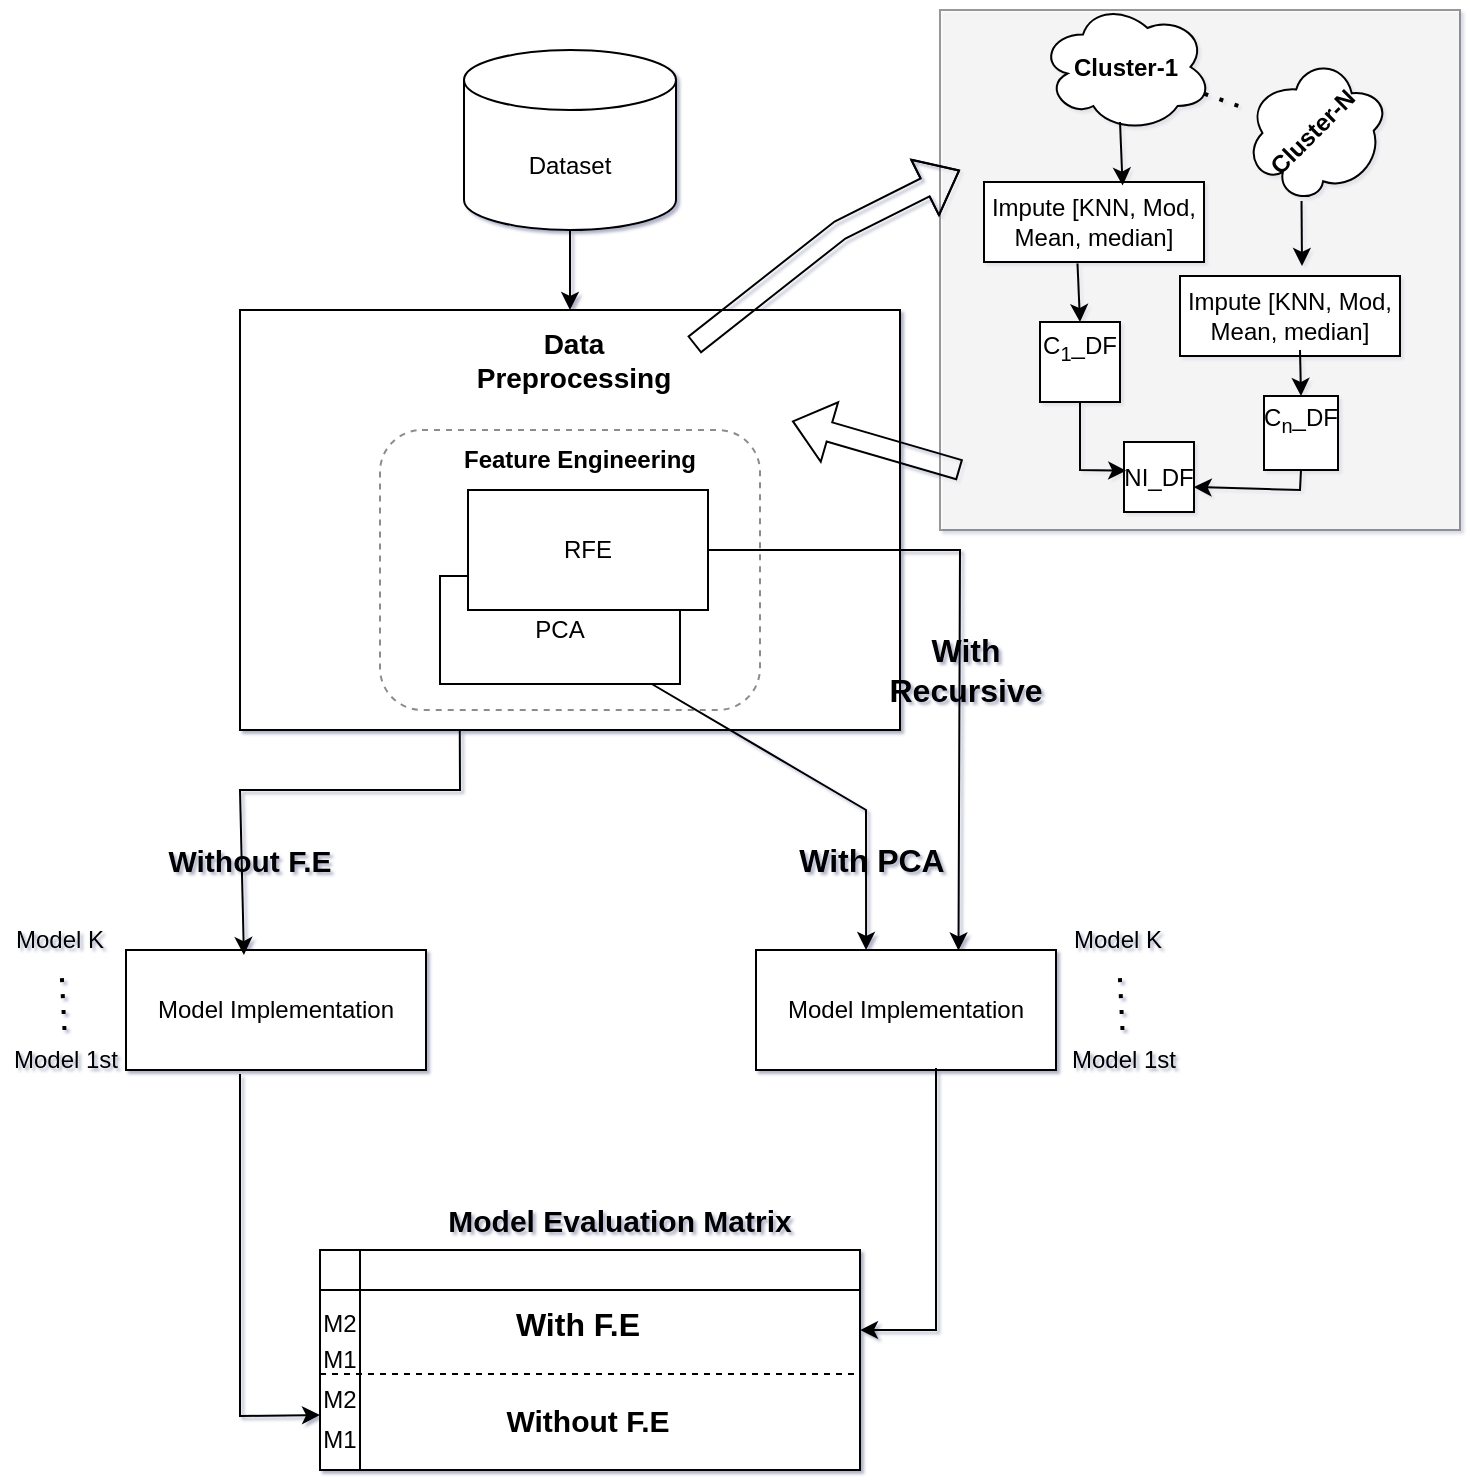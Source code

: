 <mxfile version="23.1.7" type="github" pages="2">
  <diagram name="Page-1" id="6et_J9E4sg6bof_DBtYU">
    <mxGraphModel dx="1114" dy="693" grid="0" gridSize="10" guides="1" tooltips="1" connect="1" arrows="1" fold="1" page="1" pageScale="1" pageWidth="827" pageHeight="1169" background="#ffffff" math="0" shadow="1">
      <root>
        <mxCell id="0" />
        <mxCell id="1" parent="0" />
        <mxCell id="UqALLDtSSZnSQeG7DkNx-99" value="" style="group" parent="1" vertex="1" connectable="0">
          <mxGeometry x="40" y="20" width="730" height="734" as="geometry" />
        </mxCell>
        <mxCell id="UqALLDtSSZnSQeG7DkNx-3" value="" style="rounded=0;whiteSpace=wrap;html=1;opacity=0;" parent="UqALLDtSSZnSQeG7DkNx-99" vertex="1">
          <mxGeometry x="120" y="194" width="40" as="geometry" />
        </mxCell>
        <mxCell id="UqALLDtSSZnSQeG7DkNx-5" value="" style="rounded=0;whiteSpace=wrap;html=1;" parent="UqALLDtSSZnSQeG7DkNx-99" vertex="1">
          <mxGeometry x="120" y="154" width="330" height="210" as="geometry" />
        </mxCell>
        <mxCell id="UqALLDtSSZnSQeG7DkNx-6" value="Dataset" style="shape=cylinder3;whiteSpace=wrap;html=1;boundedLbl=1;backgroundOutline=1;size=15;" parent="UqALLDtSSZnSQeG7DkNx-99" vertex="1">
          <mxGeometry x="232" y="24" width="106" height="90" as="geometry" />
        </mxCell>
        <mxCell id="UqALLDtSSZnSQeG7DkNx-7" value="&lt;font style=&quot;font-size: 14px;&quot;&gt;&lt;b&gt;Data Preprocessing&lt;/b&gt;&lt;/font&gt;" style="text;html=1;align=center;verticalAlign=middle;whiteSpace=wrap;rounded=0;strokeWidth=8;" parent="UqALLDtSSZnSQeG7DkNx-99" vertex="1">
          <mxGeometry x="227" y="164" width="120" height="30" as="geometry" />
        </mxCell>
        <mxCell id="UqALLDtSSZnSQeG7DkNx-13" value="" style="rounded=1;whiteSpace=wrap;html=1;opacity=45;dashed=1;" parent="UqALLDtSSZnSQeG7DkNx-99" vertex="1">
          <mxGeometry x="190" y="214" width="190" height="140" as="geometry" />
        </mxCell>
        <mxCell id="UqALLDtSSZnSQeG7DkNx-14" value="" style="group" parent="UqALLDtSSZnSQeG7DkNx-99" vertex="1" connectable="0">
          <mxGeometry x="220" y="244" width="134" height="97" as="geometry" />
        </mxCell>
        <mxCell id="UqALLDtSSZnSQeG7DkNx-10" value="PCA" style="rounded=0;whiteSpace=wrap;html=1;" parent="UqALLDtSSZnSQeG7DkNx-14" vertex="1">
          <mxGeometry y="43" width="120" height="54" as="geometry" />
        </mxCell>
        <mxCell id="UqALLDtSSZnSQeG7DkNx-11" value="RFE" style="rounded=0;whiteSpace=wrap;html=1;" parent="UqALLDtSSZnSQeG7DkNx-14" vertex="1">
          <mxGeometry x="14" width="120" height="60" as="geometry" />
        </mxCell>
        <mxCell id="UqALLDtSSZnSQeG7DkNx-15" value="&lt;b&gt;Feature Engineering&lt;/b&gt;" style="text;html=1;align=center;verticalAlign=middle;whiteSpace=wrap;rounded=0;" parent="UqALLDtSSZnSQeG7DkNx-99" vertex="1">
          <mxGeometry x="213" y="214" width="154" height="30" as="geometry" />
        </mxCell>
        <mxCell id="UqALLDtSSZnSQeG7DkNx-18" value="Model Implementation" style="rounded=0;whiteSpace=wrap;html=1;" parent="UqALLDtSSZnSQeG7DkNx-99" vertex="1">
          <mxGeometry x="63" y="474" width="150" height="60" as="geometry" />
        </mxCell>
        <mxCell id="UqALLDtSSZnSQeG7DkNx-19" value="Model Implementation" style="rounded=0;whiteSpace=wrap;html=1;" parent="UqALLDtSSZnSQeG7DkNx-99" vertex="1">
          <mxGeometry x="378" y="474" width="150" height="60" as="geometry" />
        </mxCell>
        <mxCell id="UqALLDtSSZnSQeG7DkNx-21" value="" style="endArrow=classic;html=1;rounded=0;exitX=0.333;exitY=0.998;exitDx=0;exitDy=0;exitPerimeter=0;entryX=0.393;entryY=0.042;entryDx=0;entryDy=0;entryPerimeter=0;" parent="UqALLDtSSZnSQeG7DkNx-99" source="UqALLDtSSZnSQeG7DkNx-5" target="UqALLDtSSZnSQeG7DkNx-18" edge="1">
          <mxGeometry width="50" height="50" relative="1" as="geometry">
            <mxPoint x="270" y="384" as="sourcePoint" />
            <mxPoint x="55" y="474" as="targetPoint" />
            <Array as="points">
              <mxPoint x="230" y="394" />
              <mxPoint x="120" y="394" />
            </Array>
          </mxGeometry>
        </mxCell>
        <mxCell id="UqALLDtSSZnSQeG7DkNx-23" value="&lt;font size=&quot;1&quot; style=&quot;&quot;&gt;&lt;b style=&quot;font-size: 15px;&quot;&gt;Without F.E&lt;/b&gt;&lt;/font&gt;" style="text;html=1;align=center;verticalAlign=middle;whiteSpace=wrap;rounded=0;" parent="UqALLDtSSZnSQeG7DkNx-99" vertex="1">
          <mxGeometry x="50" y="414" width="150" height="30" as="geometry" />
        </mxCell>
        <mxCell id="UqALLDtSSZnSQeG7DkNx-26" value="&lt;b&gt;&lt;font style=&quot;font-size: 16px;&quot;&gt;With PCA&lt;/font&gt;&lt;/b&gt;" style="text;html=1;align=center;verticalAlign=middle;whiteSpace=wrap;rounded=0;" parent="UqALLDtSSZnSQeG7DkNx-99" vertex="1">
          <mxGeometry x="396" y="414" width="80" height="30" as="geometry" />
        </mxCell>
        <mxCell id="UqALLDtSSZnSQeG7DkNx-33" value="" style="group" parent="UqALLDtSSZnSQeG7DkNx-99" vertex="1" connectable="0">
          <mxGeometry y="454" width="63" height="90" as="geometry" />
        </mxCell>
        <mxCell id="UqALLDtSSZnSQeG7DkNx-28" value="Model 1st" style="text;html=1;align=center;verticalAlign=middle;whiteSpace=wrap;rounded=0;" parent="UqALLDtSSZnSQeG7DkNx-33" vertex="1">
          <mxGeometry x="3" y="60" width="60" height="30" as="geometry" />
        </mxCell>
        <mxCell id="UqALLDtSSZnSQeG7DkNx-29" value="Model K" style="text;html=1;align=center;verticalAlign=middle;whiteSpace=wrap;rounded=0;" parent="UqALLDtSSZnSQeG7DkNx-33" vertex="1">
          <mxGeometry width="60" height="30" as="geometry" />
        </mxCell>
        <mxCell id="UqALLDtSSZnSQeG7DkNx-30" value="" style="endArrow=none;dashed=1;html=1;dashPattern=1 3;strokeWidth=2;rounded=0;" parent="UqALLDtSSZnSQeG7DkNx-33" source="UqALLDtSSZnSQeG7DkNx-28" target="UqALLDtSSZnSQeG7DkNx-29" edge="1">
          <mxGeometry width="50" height="50" relative="1" as="geometry">
            <mxPoint x="-10" y="70" as="sourcePoint" />
            <mxPoint x="40" y="20" as="targetPoint" />
          </mxGeometry>
        </mxCell>
        <mxCell id="UqALLDtSSZnSQeG7DkNx-34" value="" style="group" parent="UqALLDtSSZnSQeG7DkNx-99" vertex="1" connectable="0">
          <mxGeometry x="529" y="454" width="63" height="90" as="geometry" />
        </mxCell>
        <mxCell id="UqALLDtSSZnSQeG7DkNx-35" value="Model 1st" style="text;html=1;align=center;verticalAlign=middle;whiteSpace=wrap;rounded=0;" parent="UqALLDtSSZnSQeG7DkNx-34" vertex="1">
          <mxGeometry x="3" y="60" width="60" height="30" as="geometry" />
        </mxCell>
        <mxCell id="UqALLDtSSZnSQeG7DkNx-36" value="Model K" style="text;html=1;align=center;verticalAlign=middle;whiteSpace=wrap;rounded=0;" parent="UqALLDtSSZnSQeG7DkNx-34" vertex="1">
          <mxGeometry width="60" height="30" as="geometry" />
        </mxCell>
        <mxCell id="UqALLDtSSZnSQeG7DkNx-37" value="" style="endArrow=none;dashed=1;html=1;dashPattern=1 3;strokeWidth=2;rounded=0;" parent="UqALLDtSSZnSQeG7DkNx-34" source="UqALLDtSSZnSQeG7DkNx-35" target="UqALLDtSSZnSQeG7DkNx-36" edge="1">
          <mxGeometry width="50" height="50" relative="1" as="geometry">
            <mxPoint x="-10" y="70" as="sourcePoint" />
            <mxPoint x="40" y="20" as="targetPoint" />
          </mxGeometry>
        </mxCell>
        <mxCell id="UqALLDtSSZnSQeG7DkNx-47" value="" style="group" parent="UqALLDtSSZnSQeG7DkNx-99" vertex="1" connectable="0">
          <mxGeometry x="160" y="624" width="270" height="110" as="geometry" />
        </mxCell>
        <mxCell id="UqALLDtSSZnSQeG7DkNx-38" value="" style="shape=internalStorage;whiteSpace=wrap;html=1;backgroundOutline=1;" parent="UqALLDtSSZnSQeG7DkNx-47" vertex="1">
          <mxGeometry width="270" height="110" as="geometry" />
        </mxCell>
        <mxCell id="UqALLDtSSZnSQeG7DkNx-45" value="&lt;font size=&quot;1&quot; style=&quot;&quot;&gt;&lt;b style=&quot;font-size: 15px;&quot;&gt;Without F.E&lt;/b&gt;&lt;/font&gt;" style="text;html=1;align=center;verticalAlign=middle;whiteSpace=wrap;rounded=0;" parent="UqALLDtSSZnSQeG7DkNx-47" vertex="1">
          <mxGeometry x="67.72" y="70" width="131.922" height="30" as="geometry" />
        </mxCell>
        <mxCell id="UqALLDtSSZnSQeG7DkNx-46" value="&lt;b&gt;&lt;font style=&quot;font-size: 16px;&quot;&gt;With F.E&lt;/font&gt;&lt;/b&gt;" style="text;html=1;align=center;verticalAlign=middle;whiteSpace=wrap;rounded=0;" parent="UqALLDtSSZnSQeG7DkNx-47" vertex="1">
          <mxGeometry x="94.104" y="22" width="70.358" height="30" as="geometry" />
        </mxCell>
        <mxCell id="UqALLDtSSZnSQeG7DkNx-49" value="" style="endArrow=none;dashed=1;html=1;rounded=0;entryX=1;entryY=0.564;entryDx=0;entryDy=0;exitX=0;exitY=0.564;exitDx=0;exitDy=0;exitPerimeter=0;entryPerimeter=0;" parent="UqALLDtSSZnSQeG7DkNx-47" source="UqALLDtSSZnSQeG7DkNx-38" target="UqALLDtSSZnSQeG7DkNx-38" edge="1">
          <mxGeometry width="50" height="50" relative="1" as="geometry">
            <mxPoint x="26.384" y="90" as="sourcePoint" />
            <mxPoint x="70.358" y="40" as="targetPoint" />
          </mxGeometry>
        </mxCell>
        <mxCell id="UqALLDtSSZnSQeG7DkNx-61" value="M1" style="text;html=1;align=center;verticalAlign=middle;whiteSpace=wrap;rounded=0;" parent="UqALLDtSSZnSQeG7DkNx-47" vertex="1">
          <mxGeometry y="90" width="20" height="10" as="geometry" />
        </mxCell>
        <mxCell id="UqALLDtSSZnSQeG7DkNx-62" value="M2" style="text;html=1;align=center;verticalAlign=middle;whiteSpace=wrap;rounded=0;" parent="UqALLDtSSZnSQeG7DkNx-47" vertex="1">
          <mxGeometry y="70" width="20" height="10" as="geometry" />
        </mxCell>
        <mxCell id="UqALLDtSSZnSQeG7DkNx-65" value="M1" style="text;html=1;align=center;verticalAlign=middle;whiteSpace=wrap;rounded=0;" parent="UqALLDtSSZnSQeG7DkNx-47" vertex="1">
          <mxGeometry y="50" width="20" height="10" as="geometry" />
        </mxCell>
        <mxCell id="UqALLDtSSZnSQeG7DkNx-66" value="M2" style="text;html=1;align=center;verticalAlign=middle;whiteSpace=wrap;rounded=0;" parent="UqALLDtSSZnSQeG7DkNx-47" vertex="1">
          <mxGeometry y="32" width="20" height="10" as="geometry" />
        </mxCell>
        <mxCell id="UqALLDtSSZnSQeG7DkNx-54" value="" style="endArrow=classic;html=1;rounded=0;exitX=0.38;exitY=1.033;exitDx=0;exitDy=0;exitPerimeter=0;entryX=0;entryY=0.75;entryDx=0;entryDy=0;" parent="UqALLDtSSZnSQeG7DkNx-99" source="UqALLDtSSZnSQeG7DkNx-18" target="UqALLDtSSZnSQeG7DkNx-38" edge="1">
          <mxGeometry width="50" height="50" relative="1" as="geometry">
            <mxPoint x="270" y="544" as="sourcePoint" />
            <mxPoint x="320" y="494" as="targetPoint" />
            <Array as="points">
              <mxPoint x="120" y="707" />
            </Array>
          </mxGeometry>
        </mxCell>
        <mxCell id="UqALLDtSSZnSQeG7DkNx-58" value="" style="endArrow=classic;html=1;rounded=0;exitX=0.6;exitY=0.983;exitDx=0;exitDy=0;exitPerimeter=0;entryX=1;entryY=0.364;entryDx=0;entryDy=0;entryPerimeter=0;" parent="UqALLDtSSZnSQeG7DkNx-99" source="UqALLDtSSZnSQeG7DkNx-19" target="UqALLDtSSZnSQeG7DkNx-38" edge="1">
          <mxGeometry width="50" height="50" relative="1" as="geometry">
            <mxPoint x="468" y="533" as="sourcePoint" />
            <mxPoint x="430" y="664" as="targetPoint" />
            <Array as="points">
              <mxPoint x="468" y="664" />
            </Array>
          </mxGeometry>
        </mxCell>
        <mxCell id="UqALLDtSSZnSQeG7DkNx-59" value="&lt;b&gt;&lt;font style=&quot;font-size: 15px;&quot;&gt;Model Evaluation Matrix&lt;/font&gt;&lt;/b&gt;" style="text;html=1;align=center;verticalAlign=middle;whiteSpace=wrap;rounded=0;" parent="UqALLDtSSZnSQeG7DkNx-99" vertex="1">
          <mxGeometry x="220" y="594" width="180" height="30" as="geometry" />
        </mxCell>
        <mxCell id="UqALLDtSSZnSQeG7DkNx-67" value="" style="endArrow=classic;html=1;rounded=0;exitX=0.5;exitY=1;exitDx=0;exitDy=0;exitPerimeter=0;entryX=0.5;entryY=0;entryDx=0;entryDy=0;" parent="UqALLDtSSZnSQeG7DkNx-99" source="UqALLDtSSZnSQeG7DkNx-6" target="UqALLDtSSZnSQeG7DkNx-5" edge="1">
          <mxGeometry width="50" height="50" relative="1" as="geometry">
            <mxPoint x="290" y="124" as="sourcePoint" />
            <mxPoint x="290" y="154" as="targetPoint" />
          </mxGeometry>
        </mxCell>
        <mxCell id="UqALLDtSSZnSQeG7DkNx-68" value="" style="endArrow=classic;html=1;rounded=0;entryX=0.367;entryY=0;entryDx=0;entryDy=0;entryPerimeter=0;" parent="UqALLDtSSZnSQeG7DkNx-99" source="UqALLDtSSZnSQeG7DkNx-10" target="UqALLDtSSZnSQeG7DkNx-19" edge="1">
          <mxGeometry width="50" height="50" relative="1" as="geometry">
            <mxPoint x="350" y="494" as="sourcePoint" />
            <mxPoint x="400" y="444" as="targetPoint" />
            <Array as="points">
              <mxPoint x="433" y="404" />
            </Array>
          </mxGeometry>
        </mxCell>
        <mxCell id="UqALLDtSSZnSQeG7DkNx-69" value="" style="endArrow=classic;html=1;rounded=0;exitX=1;exitY=0.5;exitDx=0;exitDy=0;entryX=0.675;entryY=0.004;entryDx=0;entryDy=0;entryPerimeter=0;" parent="UqALLDtSSZnSQeG7DkNx-99" source="UqALLDtSSZnSQeG7DkNx-11" target="UqALLDtSSZnSQeG7DkNx-19" edge="1">
          <mxGeometry width="50" height="50" relative="1" as="geometry">
            <mxPoint x="350" y="424" as="sourcePoint" />
            <mxPoint x="400" y="374" as="targetPoint" />
            <Array as="points">
              <mxPoint x="480" y="274" />
            </Array>
          </mxGeometry>
        </mxCell>
        <mxCell id="UqALLDtSSZnSQeG7DkNx-78" value="&lt;b&gt;&lt;font style=&quot;font-size: 16px;&quot;&gt;With Recursive&lt;/font&gt;&lt;/b&gt;" style="text;html=1;align=center;verticalAlign=middle;whiteSpace=wrap;rounded=0;" parent="UqALLDtSSZnSQeG7DkNx-99" vertex="1">
          <mxGeometry x="443" y="319" width="80" height="30" as="geometry" />
        </mxCell>
        <mxCell id="UqALLDtSSZnSQeG7DkNx-91" value="" style="whiteSpace=wrap;html=1;aspect=fixed;opacity=40;strokeWidth=1;" parent="UqALLDtSSZnSQeG7DkNx-99" vertex="1">
          <mxGeometry x="470" y="4" width="260" height="260" as="geometry" />
        </mxCell>
        <mxCell id="UqALLDtSSZnSQeG7DkNx-86" value="" style="group" parent="UqALLDtSSZnSQeG7DkNx-99" vertex="1" connectable="0">
          <mxGeometry x="492" width="215.058" height="323" as="geometry" />
        </mxCell>
        <mxCell id="UqALLDtSSZnSQeG7DkNx-70" value="&lt;b&gt;Cluster-1&lt;/b&gt;" style="ellipse;shape=cloud;whiteSpace=wrap;html=1;" parent="UqALLDtSSZnSQeG7DkNx-86" vertex="1">
          <mxGeometry x="28" width="86" height="65" as="geometry" />
        </mxCell>
        <mxCell id="UqALLDtSSZnSQeG7DkNx-71" value="&lt;b&gt;Cluster-N&lt;/b&gt;" style="ellipse;shape=cloud;whiteSpace=wrap;html=1;rotation=-45;" parent="UqALLDtSSZnSQeG7DkNx-86" vertex="1">
          <mxGeometry x="128" y="30" width="73" height="70" as="geometry" />
        </mxCell>
        <mxCell id="UqALLDtSSZnSQeG7DkNx-74" value="Impute [KNN, Mod, Mean, median]" style="rounded=0;whiteSpace=wrap;html=1;" parent="UqALLDtSSZnSQeG7DkNx-86" vertex="1">
          <mxGeometry y="90" width="110" height="40" as="geometry" />
        </mxCell>
        <mxCell id="UqALLDtSSZnSQeG7DkNx-76" value="Impute [KNN, Mod, Mean, median]" style="rounded=0;whiteSpace=wrap;html=1;" parent="UqALLDtSSZnSQeG7DkNx-86" vertex="1">
          <mxGeometry x="98" y="137" width="110" height="40" as="geometry" />
        </mxCell>
        <mxCell id="UqALLDtSSZnSQeG7DkNx-77" value="" style="endArrow=none;dashed=1;html=1;dashPattern=1 3;strokeWidth=2;rounded=0;" parent="UqALLDtSSZnSQeG7DkNx-86" source="UqALLDtSSZnSQeG7DkNx-70" target="UqALLDtSSZnSQeG7DkNx-71" edge="1">
          <mxGeometry width="50" height="50" relative="1" as="geometry">
            <mxPoint x="28" y="150" as="sourcePoint" />
            <mxPoint x="78" y="100" as="targetPoint" />
          </mxGeometry>
        </mxCell>
        <mxCell id="UqALLDtSSZnSQeG7DkNx-79" value="C&lt;sub&gt;1&lt;/sub&gt;_DF&lt;div&gt;&lt;br&gt;&lt;/div&gt;" style="whiteSpace=wrap;html=1;aspect=fixed;" parent="UqALLDtSSZnSQeG7DkNx-86" vertex="1">
          <mxGeometry x="28" y="160" width="40" height="40" as="geometry" />
        </mxCell>
        <mxCell id="UqALLDtSSZnSQeG7DkNx-80" value="C&lt;sub&gt;n&lt;/sub&gt;_DF&lt;div&gt;&lt;br&gt;&lt;/div&gt;" style="whiteSpace=wrap;html=1;aspect=fixed;" parent="UqALLDtSSZnSQeG7DkNx-86" vertex="1">
          <mxGeometry x="140" y="197" width="37" height="37" as="geometry" />
        </mxCell>
        <mxCell id="UqALLDtSSZnSQeG7DkNx-81" value="" style="endArrow=classic;html=1;rounded=0;entryX=0.63;entryY=0.044;entryDx=0;entryDy=0;entryPerimeter=0;" parent="UqALLDtSSZnSQeG7DkNx-86" target="UqALLDtSSZnSQeG7DkNx-74" edge="1">
          <mxGeometry width="50" height="50" relative="1" as="geometry">
            <mxPoint x="68" y="60" as="sourcePoint" />
            <mxPoint x="118" y="10" as="targetPoint" />
          </mxGeometry>
        </mxCell>
        <mxCell id="UqALLDtSSZnSQeG7DkNx-82" value="" style="endArrow=classic;html=1;rounded=0;exitX=0.13;exitY=0.77;exitDx=0;exitDy=0;exitPerimeter=0;" parent="UqALLDtSSZnSQeG7DkNx-86" edge="1">
          <mxGeometry width="50" height="50" relative="1" as="geometry">
            <mxPoint x="158.765" y="99.463" as="sourcePoint" />
            <mxPoint x="159" y="132" as="targetPoint" />
          </mxGeometry>
        </mxCell>
        <mxCell id="UqALLDtSSZnSQeG7DkNx-83" value="" style="endArrow=classic;html=1;rounded=0;exitX=0.425;exitY=1.019;exitDx=0;exitDy=0;exitPerimeter=0;entryX=0.5;entryY=0;entryDx=0;entryDy=0;" parent="UqALLDtSSZnSQeG7DkNx-86" source="UqALLDtSSZnSQeG7DkNx-74" target="UqALLDtSSZnSQeG7DkNx-79" edge="1">
          <mxGeometry width="50" height="50" relative="1" as="geometry">
            <mxPoint x="48" y="140" as="sourcePoint" />
            <mxPoint x="98" y="90" as="targetPoint" />
          </mxGeometry>
        </mxCell>
        <mxCell id="UqALLDtSSZnSQeG7DkNx-87" value="NI_DF" style="whiteSpace=wrap;html=1;aspect=fixed;" parent="UqALLDtSSZnSQeG7DkNx-86" vertex="1">
          <mxGeometry x="70" y="220" width="35" height="35" as="geometry" />
        </mxCell>
        <mxCell id="UqALLDtSSZnSQeG7DkNx-89" value="" style="endArrow=classic;html=1;rounded=0;exitX=0.5;exitY=1;exitDx=0;exitDy=0;entryX=0.032;entryY=0.41;entryDx=0;entryDy=0;entryPerimeter=0;" parent="UqALLDtSSZnSQeG7DkNx-86" source="UqALLDtSSZnSQeG7DkNx-79" target="UqALLDtSSZnSQeG7DkNx-87" edge="1">
          <mxGeometry width="50" height="50" relative="1" as="geometry">
            <mxPoint x="8" y="260" as="sourcePoint" />
            <mxPoint x="58" y="250" as="targetPoint" />
            <Array as="points">
              <mxPoint x="48" y="234" />
            </Array>
          </mxGeometry>
        </mxCell>
        <mxCell id="UqALLDtSSZnSQeG7DkNx-93" value="" style="endArrow=classic;html=1;rounded=0;entryX=0.5;entryY=0;entryDx=0;entryDy=0;" parent="UqALLDtSSZnSQeG7DkNx-86" target="UqALLDtSSZnSQeG7DkNx-80" edge="1">
          <mxGeometry width="50" height="50" relative="1" as="geometry">
            <mxPoint x="158" y="174" as="sourcePoint" />
            <mxPoint x="208" y="124" as="targetPoint" />
          </mxGeometry>
        </mxCell>
        <mxCell id="UqALLDtSSZnSQeG7DkNx-94" value="" style="endArrow=classic;html=1;rounded=0;entryX=0.995;entryY=0.643;entryDx=0;entryDy=0;exitX=0.5;exitY=1;exitDx=0;exitDy=0;entryPerimeter=0;" parent="UqALLDtSSZnSQeG7DkNx-86" source="UqALLDtSSZnSQeG7DkNx-80" target="UqALLDtSSZnSQeG7DkNx-87" edge="1">
          <mxGeometry width="50" height="50" relative="1" as="geometry">
            <mxPoint x="128" y="274" as="sourcePoint" />
            <mxPoint x="178" y="224" as="targetPoint" />
            <Array as="points">
              <mxPoint x="158" y="244" />
            </Array>
          </mxGeometry>
        </mxCell>
        <mxCell id="UqALLDtSSZnSQeG7DkNx-88" value="" style="shape=flexArrow;endArrow=classic;html=1;rounded=0;" parent="UqALLDtSSZnSQeG7DkNx-99" edge="1">
          <mxGeometry width="50" height="50" relative="1" as="geometry">
            <mxPoint x="480" y="234" as="sourcePoint" />
            <mxPoint x="396" y="209.532" as="targetPoint" />
          </mxGeometry>
        </mxCell>
        <mxCell id="UqALLDtSSZnSQeG7DkNx-85" value="" style="shape=flexArrow;endArrow=classic;html=1;rounded=0;exitX=1;exitY=0.25;exitDx=0;exitDy=0;" parent="UqALLDtSSZnSQeG7DkNx-99" source="UqALLDtSSZnSQeG7DkNx-7" edge="1">
          <mxGeometry width="50" height="50" relative="1" as="geometry">
            <mxPoint x="411" y="204" as="sourcePoint" />
            <mxPoint x="480" y="84" as="targetPoint" />
            <Array as="points">
              <mxPoint x="420" y="114" />
            </Array>
          </mxGeometry>
        </mxCell>
      </root>
    </mxGraphModel>
  </diagram>
  <diagram id="RSL9bbQ2A-vRToBjM6mR" name="Page-2">
    <mxGraphModel dx="1114" dy="693" grid="0" gridSize="10" guides="1" tooltips="1" connect="1" arrows="1" fold="1" page="1" pageScale="1" pageWidth="827" pageHeight="1169" math="0" shadow="0">
      <root>
        <mxCell id="0" />
        <mxCell id="1" parent="0" />
        <mxCell id="hJVc7CgQJKrExvqNMz0P-1" value="" style="group" vertex="1" connectable="0" parent="1">
          <mxGeometry x="40" y="20" width="730" height="734" as="geometry" />
        </mxCell>
        <mxCell id="hJVc7CgQJKrExvqNMz0P-2" value="" style="rounded=0;whiteSpace=wrap;html=1;opacity=0;" vertex="1" parent="hJVc7CgQJKrExvqNMz0P-1">
          <mxGeometry x="120" y="194" width="40" as="geometry" />
        </mxCell>
        <mxCell id="hJVc7CgQJKrExvqNMz0P-3" value="" style="rounded=0;whiteSpace=wrap;html=1;" vertex="1" parent="hJVc7CgQJKrExvqNMz0P-1">
          <mxGeometry x="120" y="154" width="330" height="210" as="geometry" />
        </mxCell>
        <mxCell id="hJVc7CgQJKrExvqNMz0P-4" value="Database" style="shape=cylinder3;whiteSpace=wrap;html=1;boundedLbl=1;backgroundOutline=1;size=15;" vertex="1" parent="hJVc7CgQJKrExvqNMz0P-1">
          <mxGeometry x="232" y="24" width="106" height="90" as="geometry" />
        </mxCell>
        <mxCell id="hJVc7CgQJKrExvqNMz0P-5" value="&lt;font style=&quot;font-size: 14px;&quot;&gt;&lt;b&gt;Data Preprocessing&lt;/b&gt;&lt;/font&gt;" style="text;html=1;align=center;verticalAlign=middle;whiteSpace=wrap;rounded=0;strokeWidth=8;" vertex="1" parent="hJVc7CgQJKrExvqNMz0P-1">
          <mxGeometry x="227" y="164" width="120" height="30" as="geometry" />
        </mxCell>
        <mxCell id="hJVc7CgQJKrExvqNMz0P-6" value="" style="rounded=1;whiteSpace=wrap;html=1;opacity=45;dashed=1;" vertex="1" parent="hJVc7CgQJKrExvqNMz0P-1">
          <mxGeometry x="190" y="214" width="190" height="140" as="geometry" />
        </mxCell>
        <mxCell id="hJVc7CgQJKrExvqNMz0P-7" value="" style="group" vertex="1" connectable="0" parent="hJVc7CgQJKrExvqNMz0P-1">
          <mxGeometry x="220" y="244" width="134" height="97" as="geometry" />
        </mxCell>
        <mxCell id="hJVc7CgQJKrExvqNMz0P-8" value="PCA" style="rounded=0;whiteSpace=wrap;html=1;" vertex="1" parent="hJVc7CgQJKrExvqNMz0P-7">
          <mxGeometry y="43" width="120" height="54" as="geometry" />
        </mxCell>
        <mxCell id="hJVc7CgQJKrExvqNMz0P-9" value="RFE" style="rounded=0;whiteSpace=wrap;html=1;" vertex="1" parent="hJVc7CgQJKrExvqNMz0P-7">
          <mxGeometry x="14" width="120" height="60" as="geometry" />
        </mxCell>
        <mxCell id="hJVc7CgQJKrExvqNMz0P-10" value="&lt;b&gt;Feature Engineering&lt;/b&gt;" style="text;html=1;align=center;verticalAlign=middle;whiteSpace=wrap;rounded=0;" vertex="1" parent="hJVc7CgQJKrExvqNMz0P-1">
          <mxGeometry x="213" y="214" width="154" height="30" as="geometry" />
        </mxCell>
        <mxCell id="hJVc7CgQJKrExvqNMz0P-11" value="Model Implementation" style="rounded=0;whiteSpace=wrap;html=1;" vertex="1" parent="hJVc7CgQJKrExvqNMz0P-1">
          <mxGeometry x="63" y="474" width="150" height="60" as="geometry" />
        </mxCell>
        <mxCell id="hJVc7CgQJKrExvqNMz0P-12" value="Model Implementation" style="rounded=0;whiteSpace=wrap;html=1;" vertex="1" parent="hJVc7CgQJKrExvqNMz0P-1">
          <mxGeometry x="378" y="474" width="150" height="60" as="geometry" />
        </mxCell>
        <mxCell id="hJVc7CgQJKrExvqNMz0P-13" value="" style="endArrow=classic;html=1;rounded=0;exitX=0.333;exitY=0.998;exitDx=0;exitDy=0;exitPerimeter=0;entryX=0.393;entryY=0.042;entryDx=0;entryDy=0;entryPerimeter=0;" edge="1" parent="hJVc7CgQJKrExvqNMz0P-1" source="hJVc7CgQJKrExvqNMz0P-3" target="hJVc7CgQJKrExvqNMz0P-11">
          <mxGeometry width="50" height="50" relative="1" as="geometry">
            <mxPoint x="270" y="384" as="sourcePoint" />
            <mxPoint x="55" y="474" as="targetPoint" />
            <Array as="points">
              <mxPoint x="230" y="394" />
              <mxPoint x="120" y="394" />
            </Array>
          </mxGeometry>
        </mxCell>
        <mxCell id="hJVc7CgQJKrExvqNMz0P-14" value="&lt;font size=&quot;1&quot; style=&quot;&quot;&gt;&lt;b style=&quot;font-size: 15px;&quot;&gt;Without F.E&lt;/b&gt;&lt;/font&gt;" style="text;html=1;align=center;verticalAlign=middle;whiteSpace=wrap;rounded=0;" vertex="1" parent="hJVc7CgQJKrExvqNMz0P-1">
          <mxGeometry x="50" y="414" width="150" height="30" as="geometry" />
        </mxCell>
        <mxCell id="hJVc7CgQJKrExvqNMz0P-15" value="&lt;b&gt;&lt;font style=&quot;font-size: 16px;&quot;&gt;With PCA&lt;/font&gt;&lt;/b&gt;" style="text;html=1;align=center;verticalAlign=middle;whiteSpace=wrap;rounded=0;" vertex="1" parent="hJVc7CgQJKrExvqNMz0P-1">
          <mxGeometry x="396" y="414" width="80" height="30" as="geometry" />
        </mxCell>
        <mxCell id="hJVc7CgQJKrExvqNMz0P-16" value="" style="group" vertex="1" connectable="0" parent="hJVc7CgQJKrExvqNMz0P-1">
          <mxGeometry y="454" width="63" height="90" as="geometry" />
        </mxCell>
        <mxCell id="hJVc7CgQJKrExvqNMz0P-17" value="Model 1st" style="text;html=1;align=center;verticalAlign=middle;whiteSpace=wrap;rounded=0;" vertex="1" parent="hJVc7CgQJKrExvqNMz0P-16">
          <mxGeometry x="3" y="60" width="60" height="30" as="geometry" />
        </mxCell>
        <mxCell id="hJVc7CgQJKrExvqNMz0P-18" value="Model K" style="text;html=1;align=center;verticalAlign=middle;whiteSpace=wrap;rounded=0;" vertex="1" parent="hJVc7CgQJKrExvqNMz0P-16">
          <mxGeometry width="60" height="30" as="geometry" />
        </mxCell>
        <mxCell id="hJVc7CgQJKrExvqNMz0P-19" value="" style="endArrow=none;dashed=1;html=1;dashPattern=1 3;strokeWidth=2;rounded=0;" edge="1" parent="hJVc7CgQJKrExvqNMz0P-16" source="hJVc7CgQJKrExvqNMz0P-17" target="hJVc7CgQJKrExvqNMz0P-18">
          <mxGeometry width="50" height="50" relative="1" as="geometry">
            <mxPoint x="-10" y="70" as="sourcePoint" />
            <mxPoint x="40" y="20" as="targetPoint" />
          </mxGeometry>
        </mxCell>
        <mxCell id="hJVc7CgQJKrExvqNMz0P-20" value="" style="group" vertex="1" connectable="0" parent="hJVc7CgQJKrExvqNMz0P-1">
          <mxGeometry x="529" y="454" width="63" height="90" as="geometry" />
        </mxCell>
        <mxCell id="hJVc7CgQJKrExvqNMz0P-21" value="Model 1st" style="text;html=1;align=center;verticalAlign=middle;whiteSpace=wrap;rounded=0;" vertex="1" parent="hJVc7CgQJKrExvqNMz0P-20">
          <mxGeometry x="3" y="60" width="60" height="30" as="geometry" />
        </mxCell>
        <mxCell id="hJVc7CgQJKrExvqNMz0P-22" value="Model K" style="text;html=1;align=center;verticalAlign=middle;whiteSpace=wrap;rounded=0;" vertex="1" parent="hJVc7CgQJKrExvqNMz0P-20">
          <mxGeometry width="60" height="30" as="geometry" />
        </mxCell>
        <mxCell id="hJVc7CgQJKrExvqNMz0P-23" value="" style="endArrow=none;dashed=1;html=1;dashPattern=1 3;strokeWidth=2;rounded=0;" edge="1" parent="hJVc7CgQJKrExvqNMz0P-20" source="hJVc7CgQJKrExvqNMz0P-21" target="hJVc7CgQJKrExvqNMz0P-22">
          <mxGeometry width="50" height="50" relative="1" as="geometry">
            <mxPoint x="-10" y="70" as="sourcePoint" />
            <mxPoint x="40" y="20" as="targetPoint" />
          </mxGeometry>
        </mxCell>
        <mxCell id="hJVc7CgQJKrExvqNMz0P-24" value="" style="group" vertex="1" connectable="0" parent="hJVc7CgQJKrExvqNMz0P-1">
          <mxGeometry x="160" y="624" width="270" height="110" as="geometry" />
        </mxCell>
        <mxCell id="hJVc7CgQJKrExvqNMz0P-25" value="" style="shape=internalStorage;whiteSpace=wrap;html=1;backgroundOutline=1;" vertex="1" parent="hJVc7CgQJKrExvqNMz0P-24">
          <mxGeometry width="270" height="110" as="geometry" />
        </mxCell>
        <mxCell id="hJVc7CgQJKrExvqNMz0P-26" value="&lt;font size=&quot;1&quot; style=&quot;&quot;&gt;&lt;b style=&quot;font-size: 15px;&quot;&gt;Without F.E&lt;/b&gt;&lt;/font&gt;" style="text;html=1;align=center;verticalAlign=middle;whiteSpace=wrap;rounded=0;" vertex="1" parent="hJVc7CgQJKrExvqNMz0P-24">
          <mxGeometry x="67.72" y="70" width="131.922" height="30" as="geometry" />
        </mxCell>
        <mxCell id="hJVc7CgQJKrExvqNMz0P-27" value="&lt;b&gt;&lt;font style=&quot;font-size: 16px;&quot;&gt;With F.E&lt;/font&gt;&lt;/b&gt;" style="text;html=1;align=center;verticalAlign=middle;whiteSpace=wrap;rounded=0;" vertex="1" parent="hJVc7CgQJKrExvqNMz0P-24">
          <mxGeometry x="94.104" y="22" width="70.358" height="30" as="geometry" />
        </mxCell>
        <mxCell id="hJVc7CgQJKrExvqNMz0P-28" value="" style="endArrow=none;dashed=1;html=1;rounded=0;entryX=1;entryY=0.564;entryDx=0;entryDy=0;exitX=0;exitY=0.564;exitDx=0;exitDy=0;exitPerimeter=0;entryPerimeter=0;" edge="1" parent="hJVc7CgQJKrExvqNMz0P-24" source="hJVc7CgQJKrExvqNMz0P-25" target="hJVc7CgQJKrExvqNMz0P-25">
          <mxGeometry width="50" height="50" relative="1" as="geometry">
            <mxPoint x="26.384" y="90" as="sourcePoint" />
            <mxPoint x="70.358" y="40" as="targetPoint" />
          </mxGeometry>
        </mxCell>
        <mxCell id="hJVc7CgQJKrExvqNMz0P-29" value="M1" style="text;html=1;align=center;verticalAlign=middle;whiteSpace=wrap;rounded=0;" vertex="1" parent="hJVc7CgQJKrExvqNMz0P-24">
          <mxGeometry y="90" width="20" height="10" as="geometry" />
        </mxCell>
        <mxCell id="hJVc7CgQJKrExvqNMz0P-30" value="M2" style="text;html=1;align=center;verticalAlign=middle;whiteSpace=wrap;rounded=0;" vertex="1" parent="hJVc7CgQJKrExvqNMz0P-24">
          <mxGeometry y="70" width="20" height="10" as="geometry" />
        </mxCell>
        <mxCell id="hJVc7CgQJKrExvqNMz0P-31" value="M1" style="text;html=1;align=center;verticalAlign=middle;whiteSpace=wrap;rounded=0;" vertex="1" parent="hJVc7CgQJKrExvqNMz0P-24">
          <mxGeometry y="50" width="20" height="10" as="geometry" />
        </mxCell>
        <mxCell id="hJVc7CgQJKrExvqNMz0P-32" value="M2" style="text;html=1;align=center;verticalAlign=middle;whiteSpace=wrap;rounded=0;" vertex="1" parent="hJVc7CgQJKrExvqNMz0P-24">
          <mxGeometry y="32" width="20" height="10" as="geometry" />
        </mxCell>
        <mxCell id="hJVc7CgQJKrExvqNMz0P-33" value="" style="endArrow=classic;html=1;rounded=0;exitX=0.38;exitY=1.033;exitDx=0;exitDy=0;exitPerimeter=0;entryX=0;entryY=0.75;entryDx=0;entryDy=0;" edge="1" parent="hJVc7CgQJKrExvqNMz0P-1" source="hJVc7CgQJKrExvqNMz0P-11" target="hJVc7CgQJKrExvqNMz0P-25">
          <mxGeometry width="50" height="50" relative="1" as="geometry">
            <mxPoint x="270" y="544" as="sourcePoint" />
            <mxPoint x="320" y="494" as="targetPoint" />
            <Array as="points">
              <mxPoint x="120" y="707" />
            </Array>
          </mxGeometry>
        </mxCell>
        <mxCell id="hJVc7CgQJKrExvqNMz0P-34" value="" style="endArrow=classic;html=1;rounded=0;exitX=0.6;exitY=0.983;exitDx=0;exitDy=0;exitPerimeter=0;entryX=1;entryY=0.364;entryDx=0;entryDy=0;entryPerimeter=0;" edge="1" parent="hJVc7CgQJKrExvqNMz0P-1" source="hJVc7CgQJKrExvqNMz0P-12" target="hJVc7CgQJKrExvqNMz0P-25">
          <mxGeometry width="50" height="50" relative="1" as="geometry">
            <mxPoint x="468" y="533" as="sourcePoint" />
            <mxPoint x="430" y="664" as="targetPoint" />
            <Array as="points">
              <mxPoint x="468" y="664" />
            </Array>
          </mxGeometry>
        </mxCell>
        <mxCell id="hJVc7CgQJKrExvqNMz0P-35" value="&lt;b&gt;&lt;font style=&quot;font-size: 15px;&quot;&gt;Model Evaluation Matrix&lt;/font&gt;&lt;/b&gt;" style="text;html=1;align=center;verticalAlign=middle;whiteSpace=wrap;rounded=0;" vertex="1" parent="hJVc7CgQJKrExvqNMz0P-1">
          <mxGeometry x="220" y="594" width="180" height="30" as="geometry" />
        </mxCell>
        <mxCell id="hJVc7CgQJKrExvqNMz0P-36" value="" style="endArrow=classic;html=1;rounded=0;exitX=0.5;exitY=1;exitDx=0;exitDy=0;exitPerimeter=0;entryX=0.5;entryY=0;entryDx=0;entryDy=0;" edge="1" parent="hJVc7CgQJKrExvqNMz0P-1" source="hJVc7CgQJKrExvqNMz0P-4" target="hJVc7CgQJKrExvqNMz0P-3">
          <mxGeometry width="50" height="50" relative="1" as="geometry">
            <mxPoint x="290" y="124" as="sourcePoint" />
            <mxPoint x="290" y="154" as="targetPoint" />
          </mxGeometry>
        </mxCell>
        <mxCell id="hJVc7CgQJKrExvqNMz0P-37" value="" style="endArrow=classic;html=1;rounded=0;entryX=0.367;entryY=0;entryDx=0;entryDy=0;entryPerimeter=0;" edge="1" parent="hJVc7CgQJKrExvqNMz0P-1" source="hJVc7CgQJKrExvqNMz0P-8" target="hJVc7CgQJKrExvqNMz0P-12">
          <mxGeometry width="50" height="50" relative="1" as="geometry">
            <mxPoint x="350" y="494" as="sourcePoint" />
            <mxPoint x="400" y="444" as="targetPoint" />
            <Array as="points">
              <mxPoint x="433" y="404" />
            </Array>
          </mxGeometry>
        </mxCell>
        <mxCell id="hJVc7CgQJKrExvqNMz0P-38" value="" style="endArrow=classic;html=1;rounded=0;exitX=1;exitY=0.5;exitDx=0;exitDy=0;entryX=0.675;entryY=0.004;entryDx=0;entryDy=0;entryPerimeter=0;" edge="1" parent="hJVc7CgQJKrExvqNMz0P-1" source="hJVc7CgQJKrExvqNMz0P-9" target="hJVc7CgQJKrExvqNMz0P-12">
          <mxGeometry width="50" height="50" relative="1" as="geometry">
            <mxPoint x="350" y="424" as="sourcePoint" />
            <mxPoint x="400" y="374" as="targetPoint" />
            <Array as="points">
              <mxPoint x="480" y="274" />
            </Array>
          </mxGeometry>
        </mxCell>
        <mxCell id="hJVc7CgQJKrExvqNMz0P-39" value="&lt;b&gt;&lt;font style=&quot;font-size: 16px;&quot;&gt;With Recursive&lt;/font&gt;&lt;/b&gt;" style="text;html=1;align=center;verticalAlign=middle;whiteSpace=wrap;rounded=0;" vertex="1" parent="hJVc7CgQJKrExvqNMz0P-1">
          <mxGeometry x="443" y="319" width="80" height="30" as="geometry" />
        </mxCell>
      </root>
    </mxGraphModel>
  </diagram>
</mxfile>
